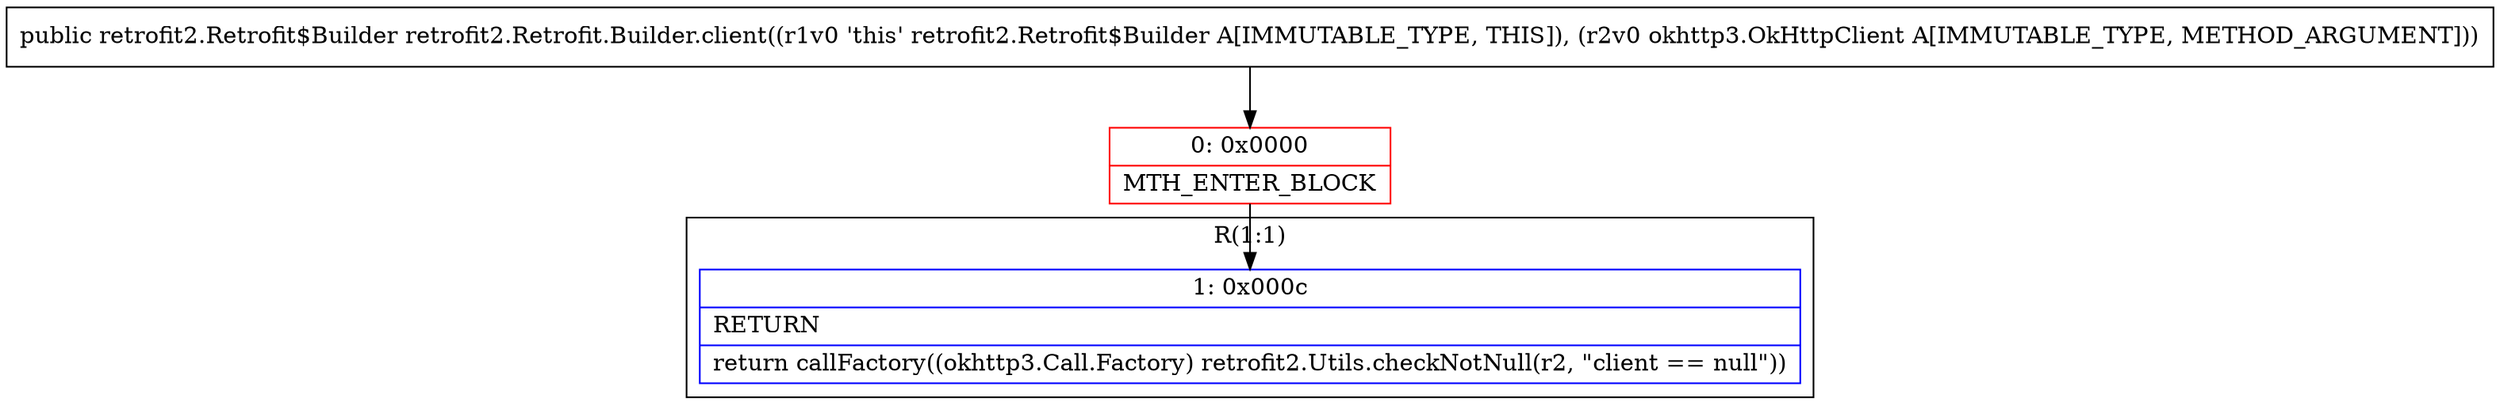 digraph "CFG forretrofit2.Retrofit.Builder.client(Lokhttp3\/OkHttpClient;)Lretrofit2\/Retrofit$Builder;" {
subgraph cluster_Region_10234849 {
label = "R(1:1)";
node [shape=record,color=blue];
Node_1 [shape=record,label="{1\:\ 0x000c|RETURN\l|return callFactory((okhttp3.Call.Factory) retrofit2.Utils.checkNotNull(r2, \"client == null\"))\l}"];
}
Node_0 [shape=record,color=red,label="{0\:\ 0x0000|MTH_ENTER_BLOCK\l}"];
MethodNode[shape=record,label="{public retrofit2.Retrofit$Builder retrofit2.Retrofit.Builder.client((r1v0 'this' retrofit2.Retrofit$Builder A[IMMUTABLE_TYPE, THIS]), (r2v0 okhttp3.OkHttpClient A[IMMUTABLE_TYPE, METHOD_ARGUMENT])) }"];
MethodNode -> Node_0;
Node_0 -> Node_1;
}

